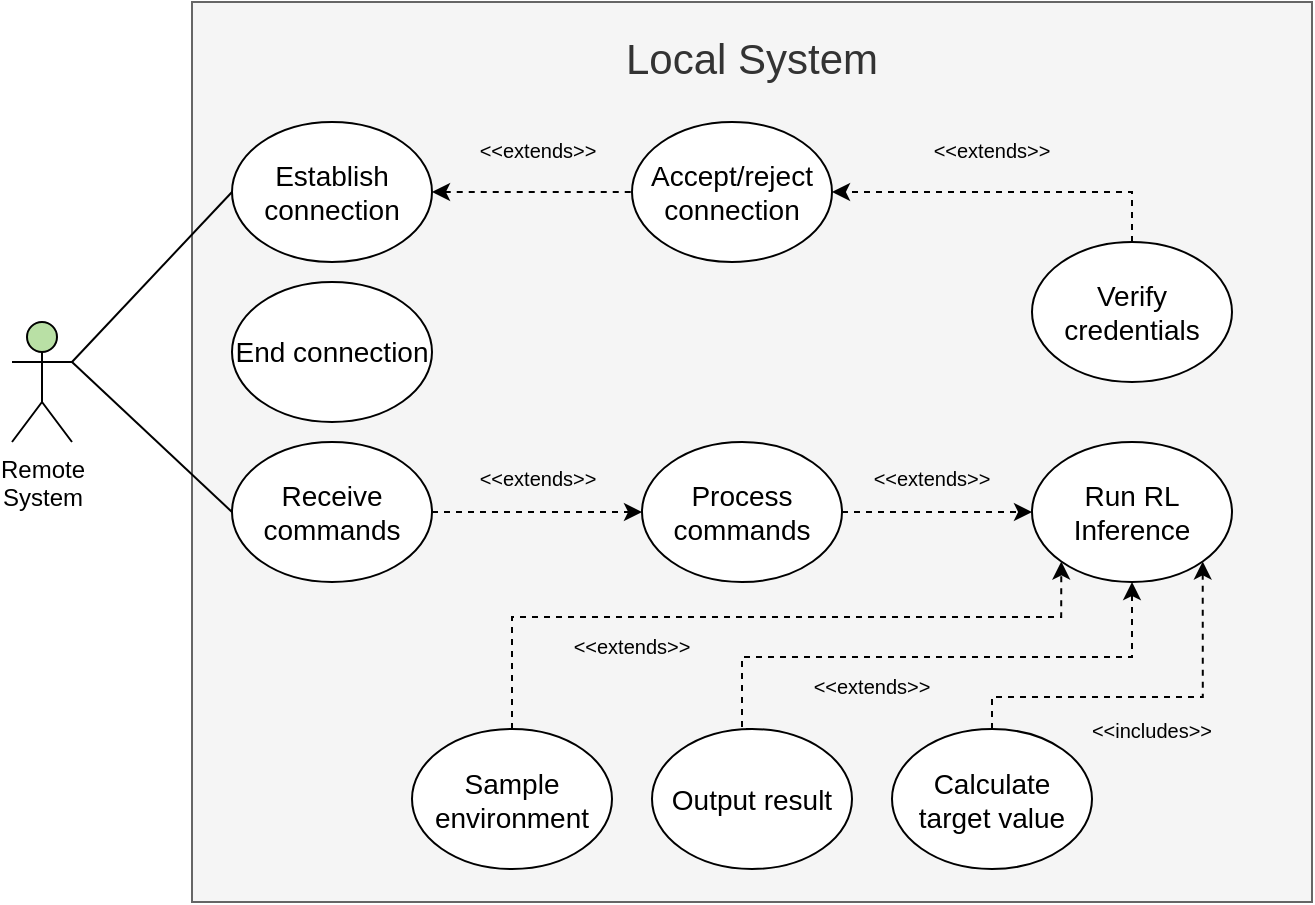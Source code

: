 <mxfile version="12.3.2" type="device" pages="1"><diagram id="yKY5zshY0Kf7v4aiKJ1z" name="Page-1"><mxGraphModel dx="1024" dy="592" grid="1" gridSize="10" guides="1" tooltips="1" connect="1" arrows="1" fold="1" page="1" pageScale="1" pageWidth="827" pageHeight="1169" math="0" shadow="0"><root><mxCell id="0"/><mxCell id="1" parent="0"/><mxCell id="ve_7SEL8PCiMIM_TJXDD-1" value="Local System" style="rounded=0;whiteSpace=wrap;html=1;fontSize=21;verticalAlign=top;spacingTop=9;fillColor=#f5f5f5;strokeColor=#666666;fontColor=#333333;" parent="1" vertex="1"><mxGeometry x="240" y="250" width="560" height="450" as="geometry"/></mxCell><mxCell id="ve_7SEL8PCiMIM_TJXDD-13" style="rounded=0;orthogonalLoop=1;jettySize=auto;html=1;exitX=1;exitY=0.333;exitDx=0;exitDy=0;exitPerimeter=0;entryX=0;entryY=0.5;entryDx=0;entryDy=0;fontSize=14;endArrow=none;endFill=0;" parent="1" source="ve_7SEL8PCiMIM_TJXDD-2" target="ve_7SEL8PCiMIM_TJXDD-7" edge="1"><mxGeometry relative="1" as="geometry"/></mxCell><mxCell id="ve_7SEL8PCiMIM_TJXDD-17" style="edgeStyle=none;rounded=0;orthogonalLoop=1;jettySize=auto;html=1;exitX=1;exitY=0.333;exitDx=0;exitDy=0;exitPerimeter=0;entryX=0;entryY=0.5;entryDx=0;entryDy=0;endArrow=none;endFill=0;fontSize=14;" parent="1" source="ve_7SEL8PCiMIM_TJXDD-2" target="ve_7SEL8PCiMIM_TJXDD-14" edge="1"><mxGeometry relative="1" as="geometry"/></mxCell><mxCell id="ve_7SEL8PCiMIM_TJXDD-2" value="Remote&lt;br&gt;System" style="shape=umlActor;verticalLabelPosition=bottom;verticalAlign=top;html=1;outlineConnect=0;fillColor=#B9E0A5;" parent="1" vertex="1"><mxGeometry x="150" y="410" width="30" height="60" as="geometry"/></mxCell><mxCell id="e1eEPEYhBPvm5MwDAgCz-3" style="edgeStyle=orthogonalEdgeStyle;rounded=0;orthogonalLoop=1;jettySize=auto;html=1;exitX=1;exitY=0.5;exitDx=0;exitDy=0;entryX=0;entryY=0.5;entryDx=0;entryDy=0;dashed=1;" parent="1" source="ve_7SEL8PCiMIM_TJXDD-7" target="ve_7SEL8PCiMIM_TJXDD-8" edge="1"><mxGeometry relative="1" as="geometry"/></mxCell><mxCell id="ve_7SEL8PCiMIM_TJXDD-7" value="Receive commands" style="ellipse;whiteSpace=wrap;html=1;fontSize=14;" parent="1" vertex="1"><mxGeometry x="260" y="470" width="100" height="70" as="geometry"/></mxCell><mxCell id="ve_7SEL8PCiMIM_TJXDD-11" style="rounded=0;orthogonalLoop=1;jettySize=auto;html=1;entryX=0;entryY=0.5;entryDx=0;entryDy=0;fontSize=14;startArrow=none;startFill=0;endArrow=classic;endFill=1;dashed=1;exitX=1;exitY=0.5;exitDx=0;exitDy=0;" parent="1" source="ve_7SEL8PCiMIM_TJXDD-8" target="ve_7SEL8PCiMIM_TJXDD-10" edge="1"><mxGeometry relative="1" as="geometry"/></mxCell><mxCell id="ve_7SEL8PCiMIM_TJXDD-8" value="Process commands" style="ellipse;whiteSpace=wrap;html=1;fontSize=14;" parent="1" vertex="1"><mxGeometry x="465" y="470" width="100" height="70" as="geometry"/></mxCell><mxCell id="ve_7SEL8PCiMIM_TJXDD-10" value="Run RL Inference" style="ellipse;whiteSpace=wrap;html=1;fontSize=14;" parent="1" vertex="1"><mxGeometry x="660" y="470" width="100" height="70" as="geometry"/></mxCell><mxCell id="ve_7SEL8PCiMIM_TJXDD-16" style="edgeStyle=none;rounded=0;orthogonalLoop=1;jettySize=auto;html=1;endArrow=none;endFill=0;fontSize=14;startArrow=classic;startFill=1;dashed=1;" parent="1" source="ve_7SEL8PCiMIM_TJXDD-14" target="ve_7SEL8PCiMIM_TJXDD-15" edge="1"><mxGeometry relative="1" as="geometry"/></mxCell><mxCell id="ve_7SEL8PCiMIM_TJXDD-14" value="Establish connection" style="ellipse;whiteSpace=wrap;html=1;fontSize=14;" parent="1" vertex="1"><mxGeometry x="260" y="310" width="100" height="70" as="geometry"/></mxCell><mxCell id="ve_7SEL8PCiMIM_TJXDD-15" value="Accept/reject connection" style="ellipse;whiteSpace=wrap;html=1;fontSize=14;" parent="1" vertex="1"><mxGeometry x="460" y="310" width="100" height="70" as="geometry"/></mxCell><mxCell id="ve_7SEL8PCiMIM_TJXDD-22" value="&amp;lt;&amp;lt;extends&amp;gt;&amp;gt;" style="text;html=1;strokeColor=none;fillColor=none;align=center;verticalAlign=middle;whiteSpace=wrap;rounded=0;fontSize=10;rotation=0;" parent="1" vertex="1"><mxGeometry x="393" y="314" width="40" height="20" as="geometry"/></mxCell><mxCell id="ve_7SEL8PCiMIM_TJXDD-25" value="&amp;lt;&amp;lt;extends&amp;gt;&amp;gt;" style="text;html=1;strokeColor=none;fillColor=none;align=center;verticalAlign=middle;whiteSpace=wrap;rounded=0;fontSize=10;rotation=0;" parent="1" vertex="1"><mxGeometry x="580" y="477.5" width="60" height="20" as="geometry"/></mxCell><mxCell id="_I61x6Bs16OH_55lIGDx-5" style="rounded=0;orthogonalLoop=1;jettySize=auto;html=1;startArrow=none;startFill=0;endArrow=classic;endFill=1;dashed=1;entryX=1;entryY=0.5;entryDx=0;entryDy=0;exitX=0.5;exitY=0;exitDx=0;exitDy=0;" parent="1" source="_I61x6Bs16OH_55lIGDx-4" target="ve_7SEL8PCiMIM_TJXDD-15" edge="1"><mxGeometry relative="1" as="geometry"><mxPoint x="515" y="379" as="targetPoint"/><mxPoint x="600" y="339.286" as="sourcePoint"/><Array as="points"><mxPoint x="710" y="345"/></Array></mxGeometry></mxCell><mxCell id="_I61x6Bs16OH_55lIGDx-4" value="Verify credentials" style="ellipse;whiteSpace=wrap;html=1;fontSize=14;" parent="1" vertex="1"><mxGeometry x="660" y="370" width="100" height="70" as="geometry"/></mxCell><mxCell id="_I61x6Bs16OH_55lIGDx-13" style="edgeStyle=none;rounded=0;orthogonalLoop=1;jettySize=auto;html=1;entryX=0;entryY=0;entryDx=0;entryDy=0;startArrow=none;startFill=0;endArrow=none;endFill=0;" parent="1" source="ve_7SEL8PCiMIM_TJXDD-25" target="ve_7SEL8PCiMIM_TJXDD-25" edge="1"><mxGeometry relative="1" as="geometry"/></mxCell><mxCell id="e1eEPEYhBPvm5MwDAgCz-8" style="edgeStyle=orthogonalEdgeStyle;rounded=0;orthogonalLoop=1;jettySize=auto;html=1;exitX=0.5;exitY=0;exitDx=0;exitDy=0;entryX=0.5;entryY=1;entryDx=0;entryDy=0;dashed=1;" parent="1" source="_I61x6Bs16OH_55lIGDx-14" target="ve_7SEL8PCiMIM_TJXDD-10" edge="1"><mxGeometry relative="1" as="geometry"><Array as="points"><mxPoint x="515" y="577.5"/><mxPoint x="710" y="577.5"/></Array></mxGeometry></mxCell><mxCell id="_I61x6Bs16OH_55lIGDx-14" value="Output result" style="ellipse;whiteSpace=wrap;html=1;fontSize=14;" parent="1" vertex="1"><mxGeometry x="470" y="613.5" width="100" height="70" as="geometry"/></mxCell><mxCell id="e1eEPEYhBPvm5MwDAgCz-7" style="edgeStyle=orthogonalEdgeStyle;rounded=0;orthogonalLoop=1;jettySize=auto;html=1;exitX=0.5;exitY=0;exitDx=0;exitDy=0;entryX=0;entryY=1;entryDx=0;entryDy=0;dashed=1;" parent="1" source="49U5W-YZXLIuMmlLZ-t0-3" target="ve_7SEL8PCiMIM_TJXDD-10" edge="1"><mxGeometry relative="1" as="geometry"><Array as="points"><mxPoint x="400" y="557.5"/><mxPoint x="675" y="557.5"/></Array></mxGeometry></mxCell><mxCell id="49U5W-YZXLIuMmlLZ-t0-3" value="Sample environment" style="ellipse;whiteSpace=wrap;html=1;fontSize=14;" parent="1" vertex="1"><mxGeometry x="350" y="613.5" width="100" height="70" as="geometry"/></mxCell><mxCell id="_I61x6Bs16OH_55lIGDx-17" value="&amp;lt;&amp;lt;extends&amp;gt;&amp;gt;" style="text;html=1;strokeColor=none;fillColor=none;align=center;verticalAlign=middle;whiteSpace=wrap;rounded=0;fontSize=10;rotation=0;" parent="1" vertex="1"><mxGeometry x="430" y="561.5" width="60" height="20" as="geometry"/></mxCell><mxCell id="49U5W-YZXLIuMmlLZ-t0-11" value="End connection" style="ellipse;whiteSpace=wrap;html=1;fontSize=14;" parent="1" vertex="1"><mxGeometry x="260" y="390" width="100" height="70" as="geometry"/></mxCell><mxCell id="e1eEPEYhBPvm5MwDAgCz-9" style="edgeStyle=orthogonalEdgeStyle;rounded=0;orthogonalLoop=1;jettySize=auto;html=1;exitX=0.5;exitY=0;exitDx=0;exitDy=0;entryX=1;entryY=1;entryDx=0;entryDy=0;dashed=1;" parent="1" source="49U5W-YZXLIuMmlLZ-t0-16" target="ve_7SEL8PCiMIM_TJXDD-10" edge="1"><mxGeometry relative="1" as="geometry"><Array as="points"><mxPoint x="640" y="597.5"/><mxPoint x="745" y="597.5"/></Array></mxGeometry></mxCell><mxCell id="49U5W-YZXLIuMmlLZ-t0-16" value="Calculate target value" style="ellipse;whiteSpace=wrap;html=1;fontSize=14;" parent="1" vertex="1"><mxGeometry x="590" y="613.5" width="100" height="70" as="geometry"/></mxCell><mxCell id="49U5W-YZXLIuMmlLZ-t0-18" value="&amp;lt;&amp;lt;includes&amp;gt;&amp;gt;" style="text;html=1;strokeColor=none;fillColor=none;align=center;verticalAlign=middle;whiteSpace=wrap;rounded=0;fontSize=10;rotation=0;" parent="1" vertex="1"><mxGeometry x="690" y="603.5" width="60" height="20" as="geometry"/></mxCell><mxCell id="e1eEPEYhBPvm5MwDAgCz-1" value="&amp;lt;&amp;lt;extends&amp;gt;&amp;gt;" style="text;html=1;strokeColor=none;fillColor=none;align=center;verticalAlign=middle;whiteSpace=wrap;rounded=0;fontSize=10;rotation=0;" parent="1" vertex="1"><mxGeometry x="610" y="314" width="60" height="20" as="geometry"/></mxCell><mxCell id="e1eEPEYhBPvm5MwDAgCz-2" value="&amp;lt;&amp;lt;extends&amp;gt;&amp;gt;" style="text;html=1;strokeColor=none;fillColor=none;align=center;verticalAlign=middle;whiteSpace=wrap;rounded=0;fontSize=10;rotation=0;" parent="1" vertex="1"><mxGeometry x="385.5" y="477.5" width="54" height="20" as="geometry"/></mxCell><mxCell id="e1eEPEYhBPvm5MwDAgCz-11" value="&amp;lt;&amp;lt;extends&amp;gt;&amp;gt;" style="text;html=1;strokeColor=none;fillColor=none;align=center;verticalAlign=middle;whiteSpace=wrap;rounded=0;fontSize=10;rotation=0;" parent="1" vertex="1"><mxGeometry x="550" y="581.5" width="60" height="20" as="geometry"/></mxCell></root></mxGraphModel></diagram></mxfile>
